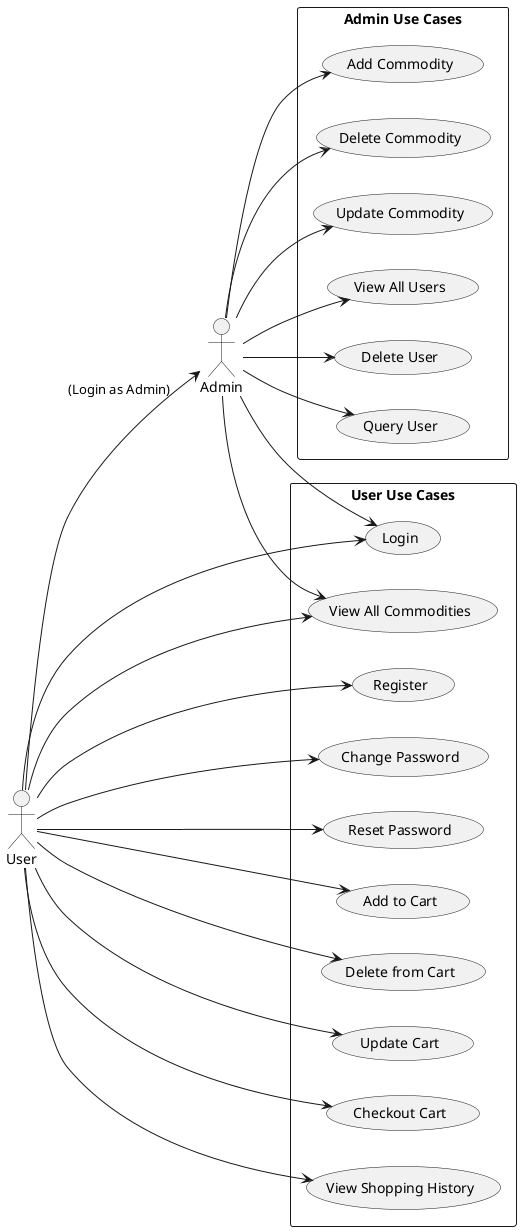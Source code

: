 @startuml

left to right direction

actor User as UserActor
actor Admin as AdminActor

rectangle "User Use Cases" {
  UserActor --> (Register)
  UserActor --> (Login)
  UserActor --> (Change Password)
  UserActor --> (Reset Password)
  UserActor --> (Add to Cart)
  UserActor --> (Delete from Cart)
  UserActor --> (Update Cart)
  UserActor --> (Checkout Cart)
  UserActor --> (View Shopping History)
  UserActor --> (View All Commodities)
}

rectangle "Admin Use Cases" {
  AdminActor --> (Login)
  AdminActor --> (Add Commodity)
  AdminActor --> (Delete Commodity)
  AdminActor --> (Update Commodity)
  AdminActor --> (View All Commodities)
  AdminActor --> (View All Users)
  AdminActor --> (Delete User)
  AdminActor --> (Query User)
}

UserActor --> AdminActor : (Login as Admin)

@enduml
